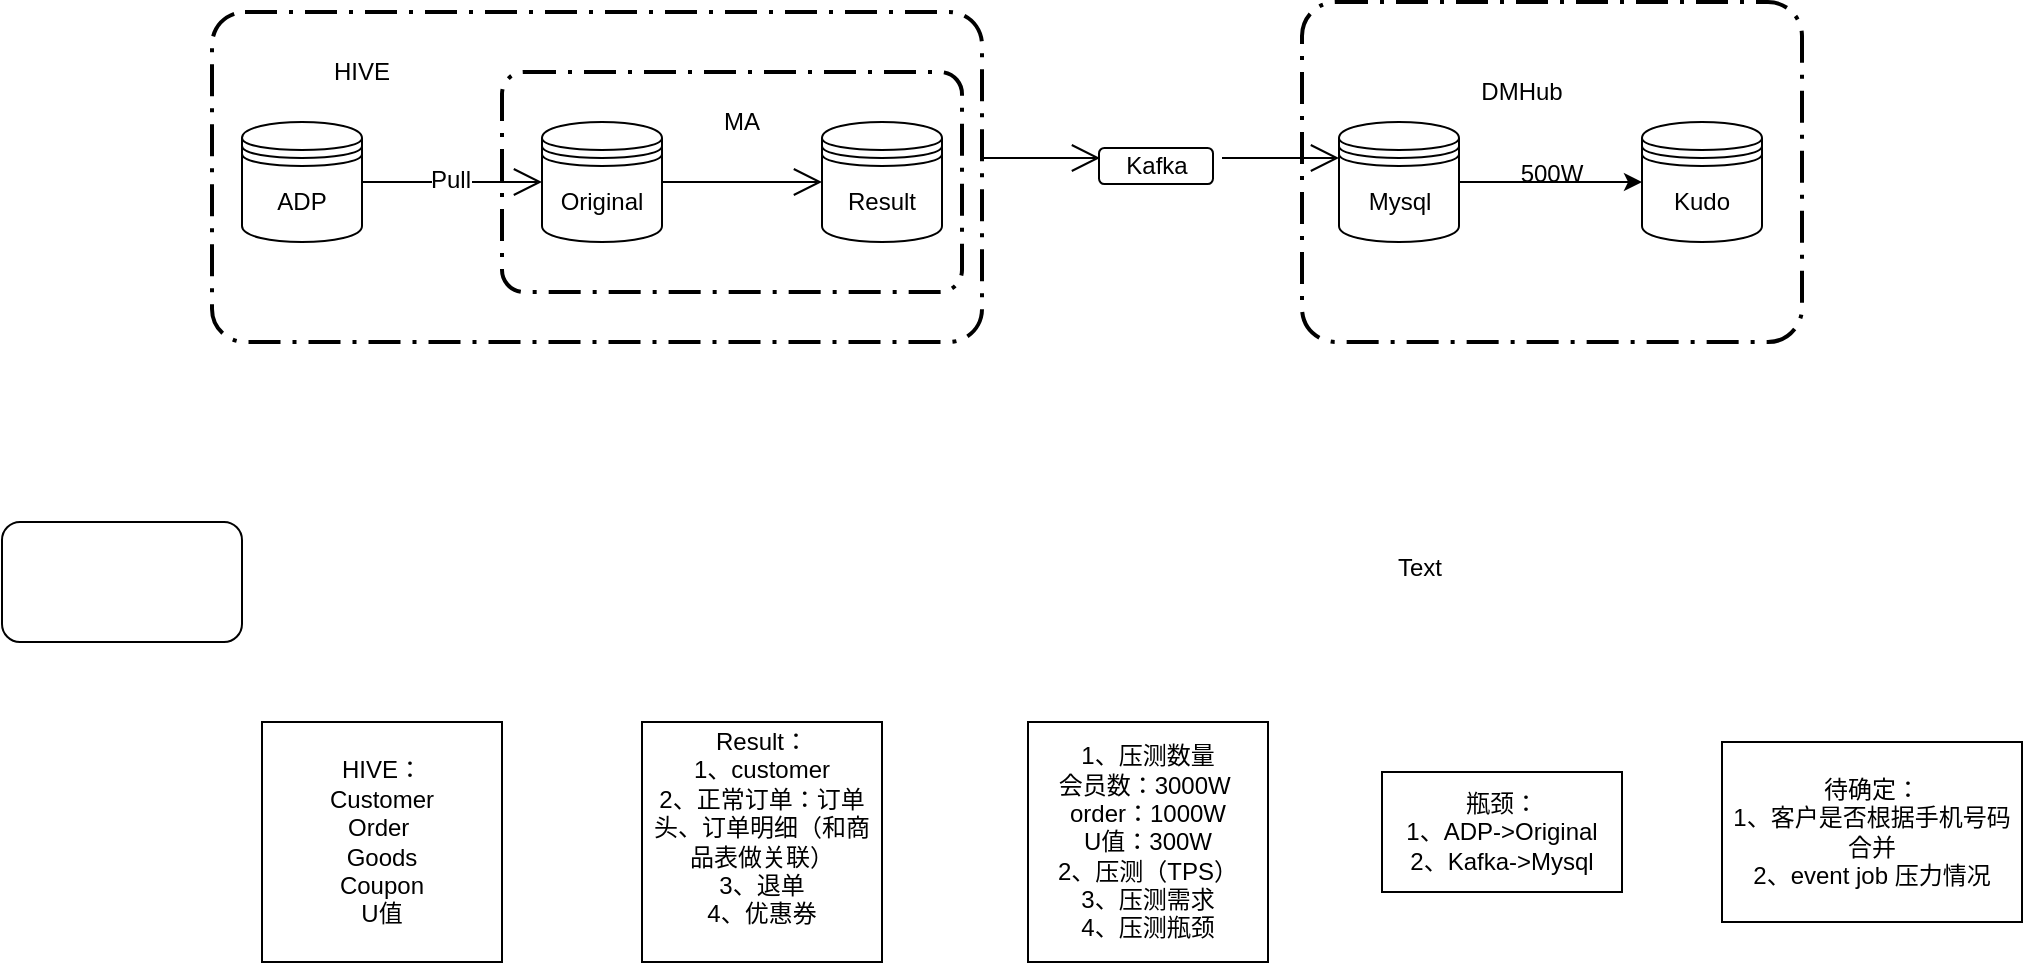 <mxfile version="10.7.6" type="github"><diagram id="vbAefPBUUFGFH236pJjk" name="Page-1"><mxGraphModel dx="1935" dy="603" grid="1" gridSize="10" guides="1" tooltips="1" connect="1" arrows="1" fold="1" page="1" pageScale="1" pageWidth="827" pageHeight="1169" math="0" shadow="0"><root><mxCell id="0"/><mxCell id="1" parent="0"/><mxCell id="aDP7NZICTpWZctMKu-ON-1" value="ADP" style="shape=datastore;whiteSpace=wrap;html=1;" vertex="1" parent="1"><mxGeometry x="20" y="220" width="60" height="60" as="geometry"/></mxCell><mxCell id="aDP7NZICTpWZctMKu-ON-2" value="Original" style="shape=datastore;whiteSpace=wrap;html=1;" vertex="1" parent="1"><mxGeometry x="170" y="220" width="60" height="60" as="geometry"/></mxCell><mxCell id="aDP7NZICTpWZctMKu-ON-3" value="Result" style="shape=datastore;whiteSpace=wrap;html=1;" vertex="1" parent="1"><mxGeometry x="310" y="220" width="60" height="60" as="geometry"/></mxCell><mxCell id="aDP7NZICTpWZctMKu-ON-5" value="" style="endArrow=open;endFill=1;endSize=12;html=1;entryX=0;entryY=0.5;entryDx=0;entryDy=0;" edge="1" parent="1" target="aDP7NZICTpWZctMKu-ON-2"><mxGeometry width="160" relative="1" as="geometry"><mxPoint x="80" y="250" as="sourcePoint"/><mxPoint x="160" y="250" as="targetPoint"/></mxGeometry></mxCell><mxCell id="aDP7NZICTpWZctMKu-ON-11" value="Pull" style="text;html=1;resizable=0;points=[];align=center;verticalAlign=middle;labelBackgroundColor=#ffffff;" vertex="1" connectable="0" parent="aDP7NZICTpWZctMKu-ON-5"><mxGeometry x="-0.036" y="1" relative="1" as="geometry"><mxPoint as="offset"/></mxGeometry></mxCell><mxCell id="aDP7NZICTpWZctMKu-ON-6" value="" style="endArrow=open;endFill=1;endSize=12;html=1;entryX=0;entryY=0.5;entryDx=0;entryDy=0;" edge="1" parent="1" target="aDP7NZICTpWZctMKu-ON-3"><mxGeometry width="160" relative="1" as="geometry"><mxPoint x="230" y="250" as="sourcePoint"/><mxPoint x="280" y="250" as="targetPoint"/></mxGeometry></mxCell><mxCell id="aDP7NZICTpWZctMKu-ON-20" value="" style="rounded=1;arcSize=10;dashed=1;strokeColor=#000000;fillColor=none;gradientColor=none;dashPattern=8 3 1 3;strokeWidth=2;" vertex="1" parent="1"><mxGeometry x="150" y="195" width="230" height="110" as="geometry"/></mxCell><mxCell id="aDP7NZICTpWZctMKu-ON-21" value="" style="rounded=1;arcSize=10;dashed=1;strokeColor=#000000;fillColor=none;gradientColor=none;dashPattern=8 3 1 3;strokeWidth=2;" vertex="1" parent="1"><mxGeometry x="5" y="165" width="385" height="165" as="geometry"/></mxCell><mxCell id="aDP7NZICTpWZctMKu-ON-23" value="500W" style="rounded=1;arcSize=10;dashed=1;strokeColor=#000000;fillColor=none;gradientColor=none;dashPattern=8 3 1 3;strokeWidth=2;" vertex="1" parent="1"><mxGeometry x="550" y="160" width="250" height="170" as="geometry"/></mxCell><mxCell id="aDP7NZICTpWZctMKu-ON-24" value="Mysql" style="shape=datastore;whiteSpace=wrap;html=1;" vertex="1" parent="1"><mxGeometry x="568.5" y="220" width="60" height="60" as="geometry"/></mxCell><mxCell id="aDP7NZICTpWZctMKu-ON-25" value="Kudo" style="shape=datastore;whiteSpace=wrap;html=1;" vertex="1" parent="1"><mxGeometry x="720" y="220" width="60" height="60" as="geometry"/></mxCell><mxCell id="aDP7NZICTpWZctMKu-ON-33" value="MA" style="text;html=1;strokeColor=none;fillColor=none;align=center;verticalAlign=middle;whiteSpace=wrap;rounded=0;" vertex="1" parent="1"><mxGeometry x="250" y="210" width="40" height="20" as="geometry"/></mxCell><mxCell id="aDP7NZICTpWZctMKu-ON-34" value="HIVE" style="text;html=1;strokeColor=none;fillColor=none;align=center;verticalAlign=middle;whiteSpace=wrap;rounded=0;" vertex="1" parent="1"><mxGeometry x="60" y="185" width="40" height="20" as="geometry"/></mxCell><mxCell id="aDP7NZICTpWZctMKu-ON-35" value="DMHub" style="text;html=1;strokeColor=none;fillColor=none;align=center;verticalAlign=middle;whiteSpace=wrap;rounded=0;" vertex="1" parent="1"><mxGeometry x="640" y="195" width="40" height="20" as="geometry"/></mxCell><mxCell id="aDP7NZICTpWZctMKu-ON-37" value="" style="endArrow=classic;html=1;exitX=1;exitY=0.5;exitDx=0;exitDy=0;entryX=0;entryY=0.5;entryDx=0;entryDy=0;" edge="1" parent="1" source="aDP7NZICTpWZctMKu-ON-24" target="aDP7NZICTpWZctMKu-ON-25"><mxGeometry width="50" height="50" relative="1" as="geometry"><mxPoint x="610" y="290" as="sourcePoint"/><mxPoint x="660" y="240" as="targetPoint"/></mxGeometry></mxCell><mxCell id="aDP7NZICTpWZctMKu-ON-38" value="&lt;div&gt;HIVE：&lt;/div&gt;&lt;div&gt;Customer&lt;/div&gt;&lt;div&gt;&lt;span style=&quot;font-size: 12px&quot;&gt;Order&amp;nbsp;&lt;/span&gt;&lt;/div&gt;&lt;div&gt;Goods&lt;/div&gt;&lt;div&gt;Coupon&lt;/div&gt;&lt;div&gt;U值&lt;/div&gt;" style="whiteSpace=wrap;html=1;aspect=fixed;" vertex="1" parent="1"><mxGeometry x="30" y="520" width="120" height="120" as="geometry"/></mxCell><mxCell id="aDP7NZICTpWZctMKu-ON-39" value="&lt;div&gt;Result：&lt;/div&gt;&lt;div&gt;1、customer&lt;/div&gt;&lt;div&gt;2、正常订单：订单头、订单明细（和商品表做关联）&lt;/div&gt;&lt;div&gt;3、退单&lt;/div&gt;&lt;div&gt;4、优惠券&lt;/div&gt;&lt;div&gt;&lt;br&gt;&lt;/div&gt;" style="whiteSpace=wrap;html=1;aspect=fixed;" vertex="1" parent="1"><mxGeometry x="220" y="520" width="120" height="120" as="geometry"/></mxCell><mxCell id="aDP7NZICTpWZctMKu-ON-41" value="&lt;span&gt;1、压测数量&lt;br&gt;会员数：3000W&amp;nbsp;&lt;/span&gt;&lt;br&gt;&lt;span&gt;order：1000W&lt;br&gt;&lt;/span&gt;U值：300W&lt;br&gt;&lt;span&gt;2、压测（TPS）&lt;/span&gt;&lt;br&gt;&lt;span&gt;3、压测需求&lt;br&gt;4、压测瓶颈&lt;br&gt;&lt;/span&gt;" style="whiteSpace=wrap;html=1;aspect=fixed;" vertex="1" parent="1"><mxGeometry x="413" y="520" width="120" height="120" as="geometry"/></mxCell><mxCell id="aDP7NZICTpWZctMKu-ON-43" value="Kafka" style="rounded=1;whiteSpace=wrap;html=1;" vertex="1" parent="1"><mxGeometry x="448.5" y="233" width="57" height="18" as="geometry"/></mxCell><mxCell id="aDP7NZICTpWZctMKu-ON-45" value="" style="endArrow=open;endFill=1;endSize=12;html=1;entryX=0;entryY=0.3;entryDx=0;entryDy=0;" edge="1" parent="1" target="aDP7NZICTpWZctMKu-ON-24"><mxGeometry width="160" relative="1" as="geometry"><mxPoint x="510" y="238" as="sourcePoint"/><mxPoint x="510" y="240" as="targetPoint"/></mxGeometry></mxCell><mxCell id="aDP7NZICTpWZctMKu-ON-46" value="" style="endArrow=open;endFill=1;endSize=12;html=1;" edge="1" parent="1"><mxGeometry width="160" relative="1" as="geometry"><mxPoint x="390" y="238" as="sourcePoint"/><mxPoint x="449" y="238" as="targetPoint"/></mxGeometry></mxCell><mxCell id="aDP7NZICTpWZctMKu-ON-53" value="瓶颈：&lt;br&gt;1、ADP-&amp;gt;Original&lt;br&gt;2、Kafka-&amp;gt;Mysql&lt;br&gt;" style="rounded=0;whiteSpace=wrap;html=1;" vertex="1" parent="1"><mxGeometry x="590" y="545" width="120" height="60" as="geometry"/></mxCell><mxCell id="aDP7NZICTpWZctMKu-ON-54" value="待确定：&lt;br&gt;1、客户是否根据手机号码合并&lt;br&gt;2、event job 压力情况&lt;br&gt;" style="rounded=0;whiteSpace=wrap;html=1;" vertex="1" parent="1"><mxGeometry x="760" y="530" width="150" height="90" as="geometry"/></mxCell><mxCell id="aDP7NZICTpWZctMKu-ON-55" value="" style="rounded=1;whiteSpace=wrap;html=1;" vertex="1" parent="1"><mxGeometry x="-100" y="420" width="120" height="60" as="geometry"/></mxCell><mxCell id="aDP7NZICTpWZctMKu-ON-56" value="Text" style="text;html=1;resizable=0;points=[];autosize=1;align=left;verticalAlign=top;spacingTop=-4;" vertex="1" parent="1"><mxGeometry x="596" y="433" width="40" height="10" as="geometry"/></mxCell></root></mxGraphModel></diagram></mxfile>